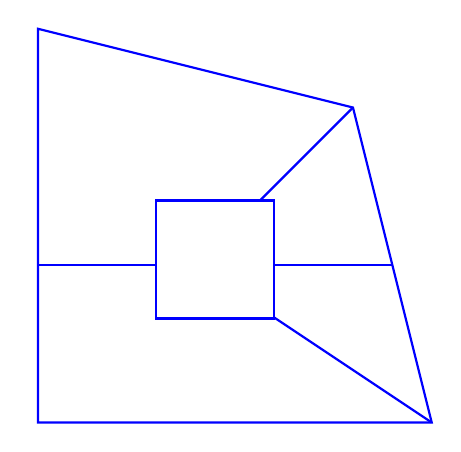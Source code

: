 \usetikzlibrary{patterns}
\begin{tikzpicture}

\tikzstyle{edge} = [draw, thick]
\tikzstyle{border} = [draw, thick, blue]
\tikzstyle{vertex} = [draw] 


\begin{scope}[yshift=0cm]

\draw[border] (-2,-2) -- (3,-2) -- (2,2) -- (-2,3) -- cycle;
\draw[border] (3,-2)--(0,0) -- (2,2);
\draw[border] (2.5,0) -- (-2,0);
\draw[border,fill=white] (-0.5,-0.68)--++(1.5,0)--++(0,1.5)--++(-1.5,0)--cycle;
\end{scope}


\end{tikzpicture}